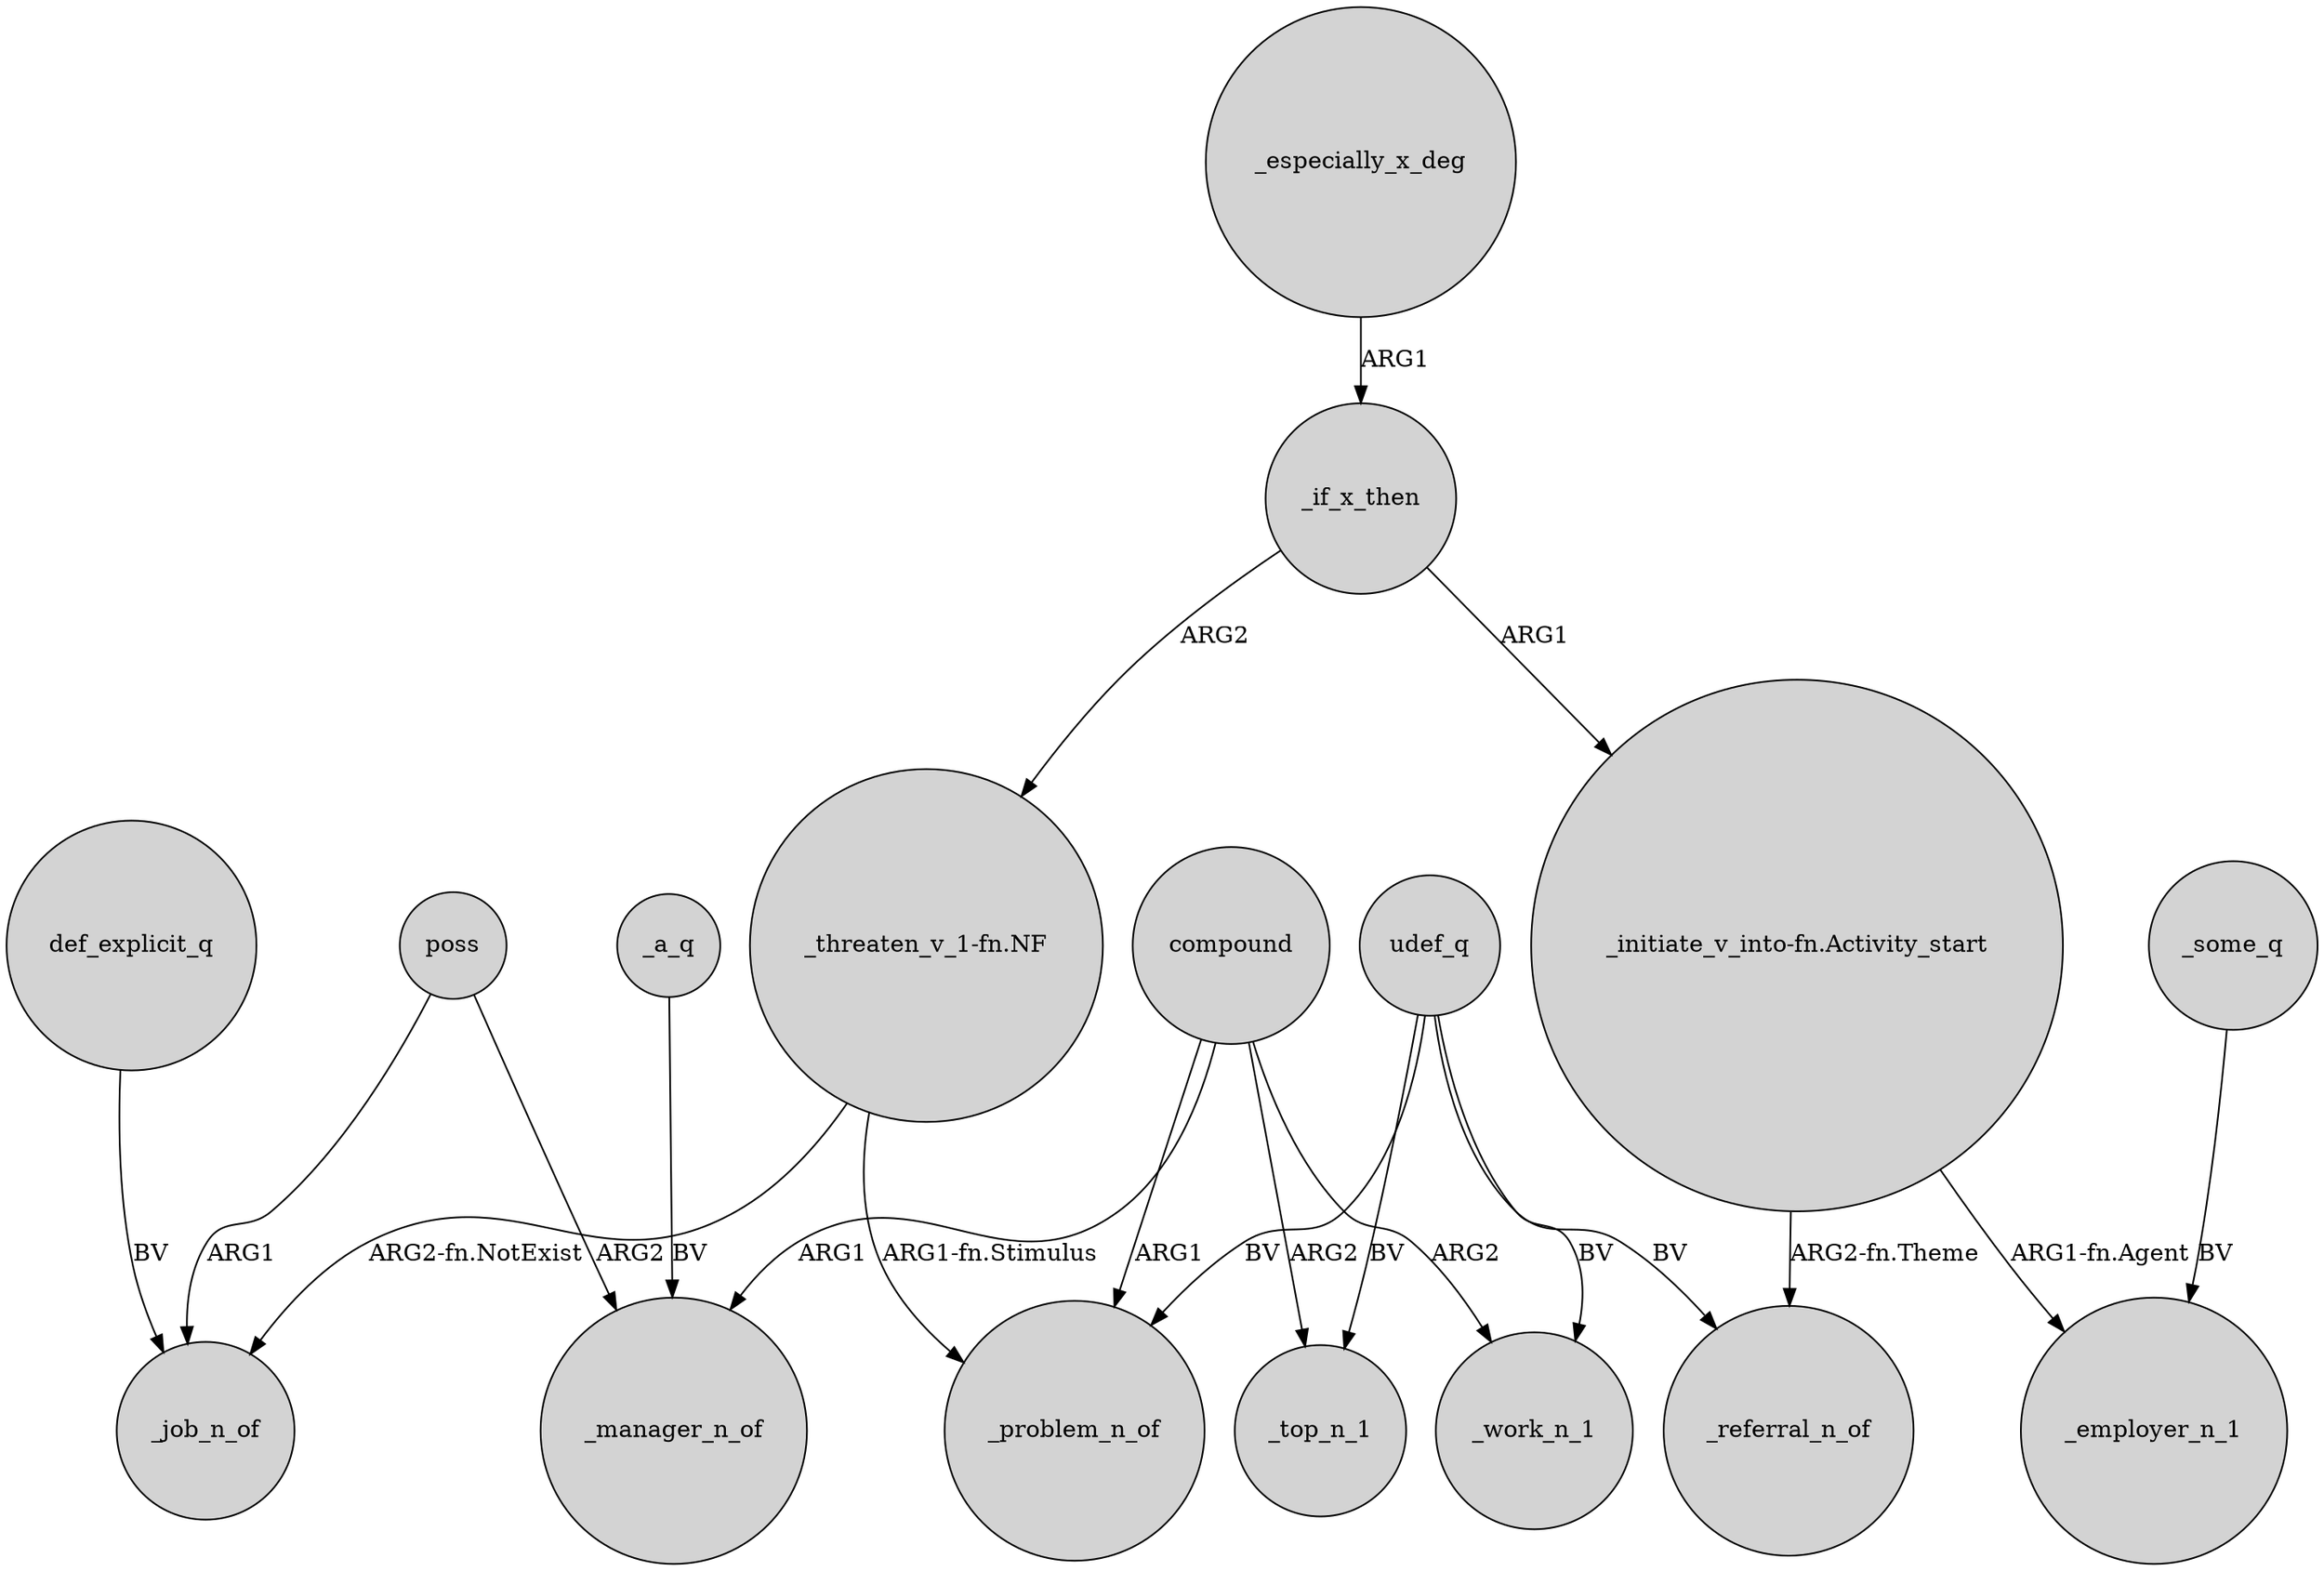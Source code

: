 digraph {
	node [shape=circle style=filled]
	"_threaten_v_1-fn.NF" -> _problem_n_of [label="ARG1-fn.Stimulus"]
	compound -> _manager_n_of [label=ARG1]
	udef_q -> _referral_n_of [label=BV]
	_especially_x_deg -> _if_x_then [label=ARG1]
	_if_x_then -> "_threaten_v_1-fn.NF" [label=ARG2]
	compound -> _work_n_1 [label=ARG2]
	udef_q -> _problem_n_of [label=BV]
	compound -> _top_n_1 [label=ARG2]
	_if_x_then -> "_initiate_v_into-fn.Activity_start" [label=ARG1]
	udef_q -> _top_n_1 [label=BV]
	compound -> _problem_n_of [label=ARG1]
	poss -> _job_n_of [label=ARG1]
	_some_q -> _employer_n_1 [label=BV]
	"_initiate_v_into-fn.Activity_start" -> _referral_n_of [label="ARG2-fn.Theme"]
	def_explicit_q -> _job_n_of [label=BV]
	_a_q -> _manager_n_of [label=BV]
	poss -> _manager_n_of [label=ARG2]
	"_threaten_v_1-fn.NF" -> _job_n_of [label="ARG2-fn.NotExist"]
	"_initiate_v_into-fn.Activity_start" -> _employer_n_1 [label="ARG1-fn.Agent"]
	udef_q -> _work_n_1 [label=BV]
}
